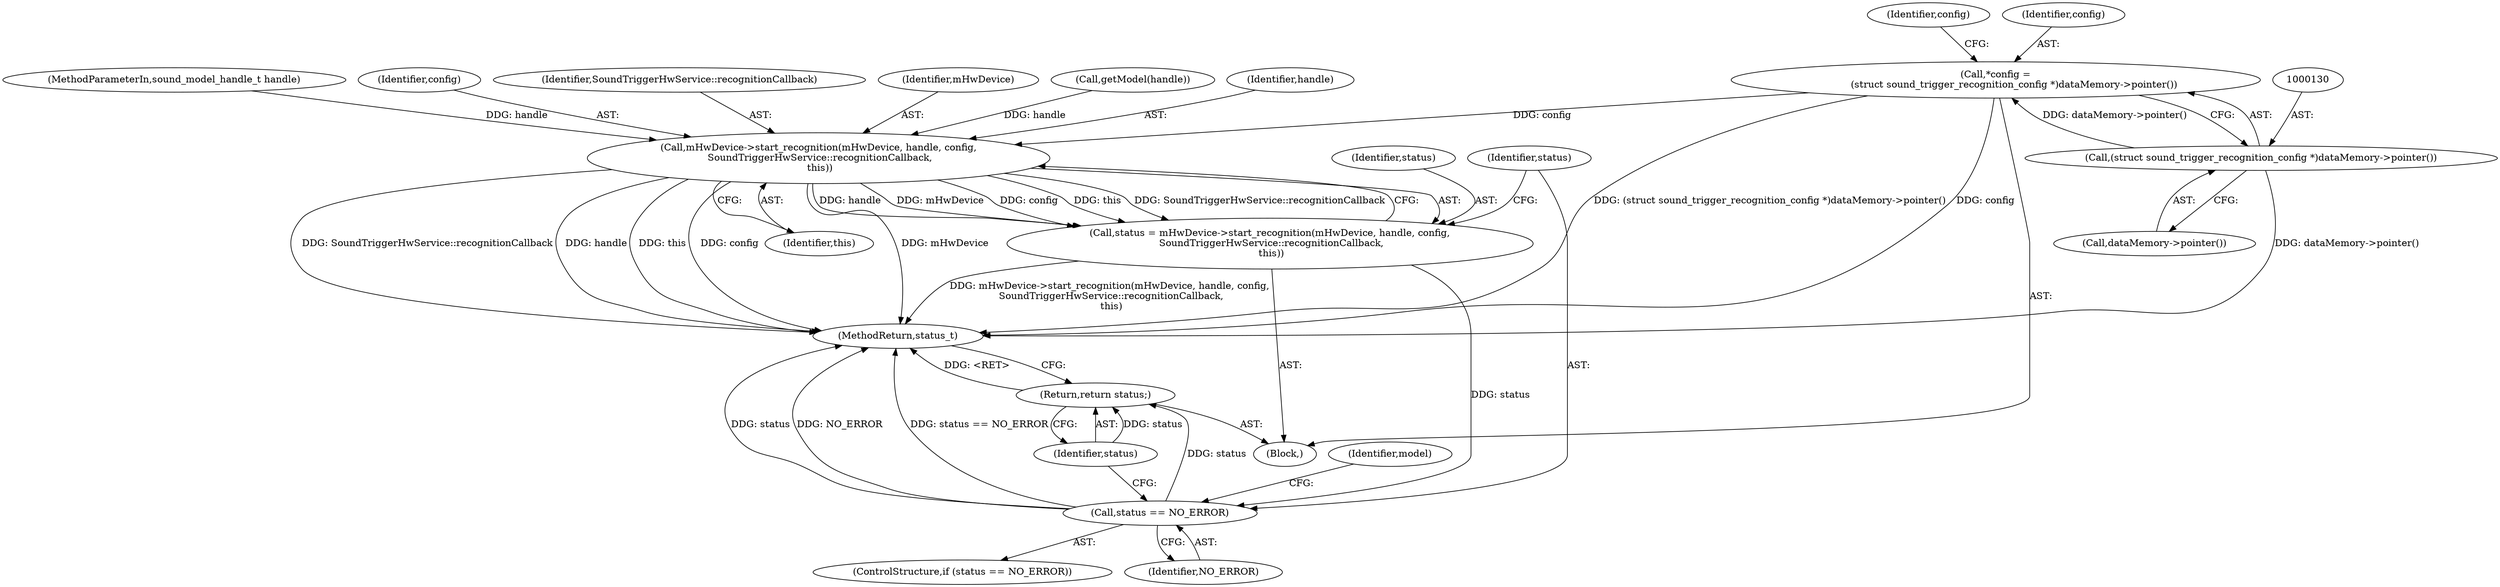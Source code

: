 digraph "0_Android_035cb12f392860113dce96116a5150e2fde6f0cc_0@pointer" {
"1000127" [label="(Call,*config =\n            (struct sound_trigger_recognition_config *)dataMemory->pointer())"];
"1000129" [label="(Call,(struct sound_trigger_recognition_config *)dataMemory->pointer())"];
"1000216" [label="(Call,mHwDevice->start_recognition(mHwDevice, handle, config,\n SoundTriggerHwService::recognitionCallback,\n this))"];
"1000214" [label="(Call,status = mHwDevice->start_recognition(mHwDevice, handle, config,\n SoundTriggerHwService::recognitionCallback,\n this))"];
"1000223" [label="(Call,status == NO_ERROR)"];
"1000238" [label="(Return,return status;)"];
"1000101" [label="(MethodParameterIn,sound_model_handle_t handle)"];
"1000103" [label="(Block,)"];
"1000136" [label="(Identifier,config)"];
"1000129" [label="(Call,(struct sound_trigger_recognition_config *)dataMemory->pointer())"];
"1000223" [label="(Call,status == NO_ERROR)"];
"1000216" [label="(Call,mHwDevice->start_recognition(mHwDevice, handle, config,\n SoundTriggerHwService::recognitionCallback,\n this))"];
"1000219" [label="(Identifier,config)"];
"1000239" [label="(Identifier,status)"];
"1000240" [label="(MethodReturn,status_t)"];
"1000222" [label="(ControlStructure,if (status == NO_ERROR))"];
"1000131" [label="(Call,dataMemory->pointer())"];
"1000229" [label="(Identifier,model)"];
"1000221" [label="(Identifier,this)"];
"1000220" [label="(Identifier,SoundTriggerHwService::recognitionCallback)"];
"1000128" [label="(Identifier,config)"];
"1000238" [label="(Return,return status;)"];
"1000225" [label="(Identifier,NO_ERROR)"];
"1000214" [label="(Call,status = mHwDevice->start_recognition(mHwDevice, handle, config,\n SoundTriggerHwService::recognitionCallback,\n this))"];
"1000127" [label="(Call,*config =\n            (struct sound_trigger_recognition_config *)dataMemory->pointer())"];
"1000217" [label="(Identifier,mHwDevice)"];
"1000224" [label="(Identifier,status)"];
"1000181" [label="(Call,getModel(handle))"];
"1000218" [label="(Identifier,handle)"];
"1000215" [label="(Identifier,status)"];
"1000127" -> "1000103"  [label="AST: "];
"1000127" -> "1000129"  [label="CFG: "];
"1000128" -> "1000127"  [label="AST: "];
"1000129" -> "1000127"  [label="AST: "];
"1000136" -> "1000127"  [label="CFG: "];
"1000127" -> "1000240"  [label="DDG: (struct sound_trigger_recognition_config *)dataMemory->pointer()"];
"1000127" -> "1000240"  [label="DDG: config"];
"1000129" -> "1000127"  [label="DDG: dataMemory->pointer()"];
"1000127" -> "1000216"  [label="DDG: config"];
"1000129" -> "1000131"  [label="CFG: "];
"1000130" -> "1000129"  [label="AST: "];
"1000131" -> "1000129"  [label="AST: "];
"1000129" -> "1000240"  [label="DDG: dataMemory->pointer()"];
"1000216" -> "1000214"  [label="AST: "];
"1000216" -> "1000221"  [label="CFG: "];
"1000217" -> "1000216"  [label="AST: "];
"1000218" -> "1000216"  [label="AST: "];
"1000219" -> "1000216"  [label="AST: "];
"1000220" -> "1000216"  [label="AST: "];
"1000221" -> "1000216"  [label="AST: "];
"1000214" -> "1000216"  [label="CFG: "];
"1000216" -> "1000240"  [label="DDG: config"];
"1000216" -> "1000240"  [label="DDG: this"];
"1000216" -> "1000240"  [label="DDG: mHwDevice"];
"1000216" -> "1000240"  [label="DDG: handle"];
"1000216" -> "1000240"  [label="DDG: SoundTriggerHwService::recognitionCallback"];
"1000216" -> "1000214"  [label="DDG: handle"];
"1000216" -> "1000214"  [label="DDG: mHwDevice"];
"1000216" -> "1000214"  [label="DDG: config"];
"1000216" -> "1000214"  [label="DDG: this"];
"1000216" -> "1000214"  [label="DDG: SoundTriggerHwService::recognitionCallback"];
"1000181" -> "1000216"  [label="DDG: handle"];
"1000101" -> "1000216"  [label="DDG: handle"];
"1000214" -> "1000103"  [label="AST: "];
"1000215" -> "1000214"  [label="AST: "];
"1000224" -> "1000214"  [label="CFG: "];
"1000214" -> "1000240"  [label="DDG: mHwDevice->start_recognition(mHwDevice, handle, config,\n SoundTriggerHwService::recognitionCallback,\n this)"];
"1000214" -> "1000223"  [label="DDG: status"];
"1000223" -> "1000222"  [label="AST: "];
"1000223" -> "1000225"  [label="CFG: "];
"1000224" -> "1000223"  [label="AST: "];
"1000225" -> "1000223"  [label="AST: "];
"1000229" -> "1000223"  [label="CFG: "];
"1000239" -> "1000223"  [label="CFG: "];
"1000223" -> "1000240"  [label="DDG: NO_ERROR"];
"1000223" -> "1000240"  [label="DDG: status == NO_ERROR"];
"1000223" -> "1000240"  [label="DDG: status"];
"1000223" -> "1000238"  [label="DDG: status"];
"1000238" -> "1000103"  [label="AST: "];
"1000238" -> "1000239"  [label="CFG: "];
"1000239" -> "1000238"  [label="AST: "];
"1000240" -> "1000238"  [label="CFG: "];
"1000238" -> "1000240"  [label="DDG: <RET>"];
"1000239" -> "1000238"  [label="DDG: status"];
}
